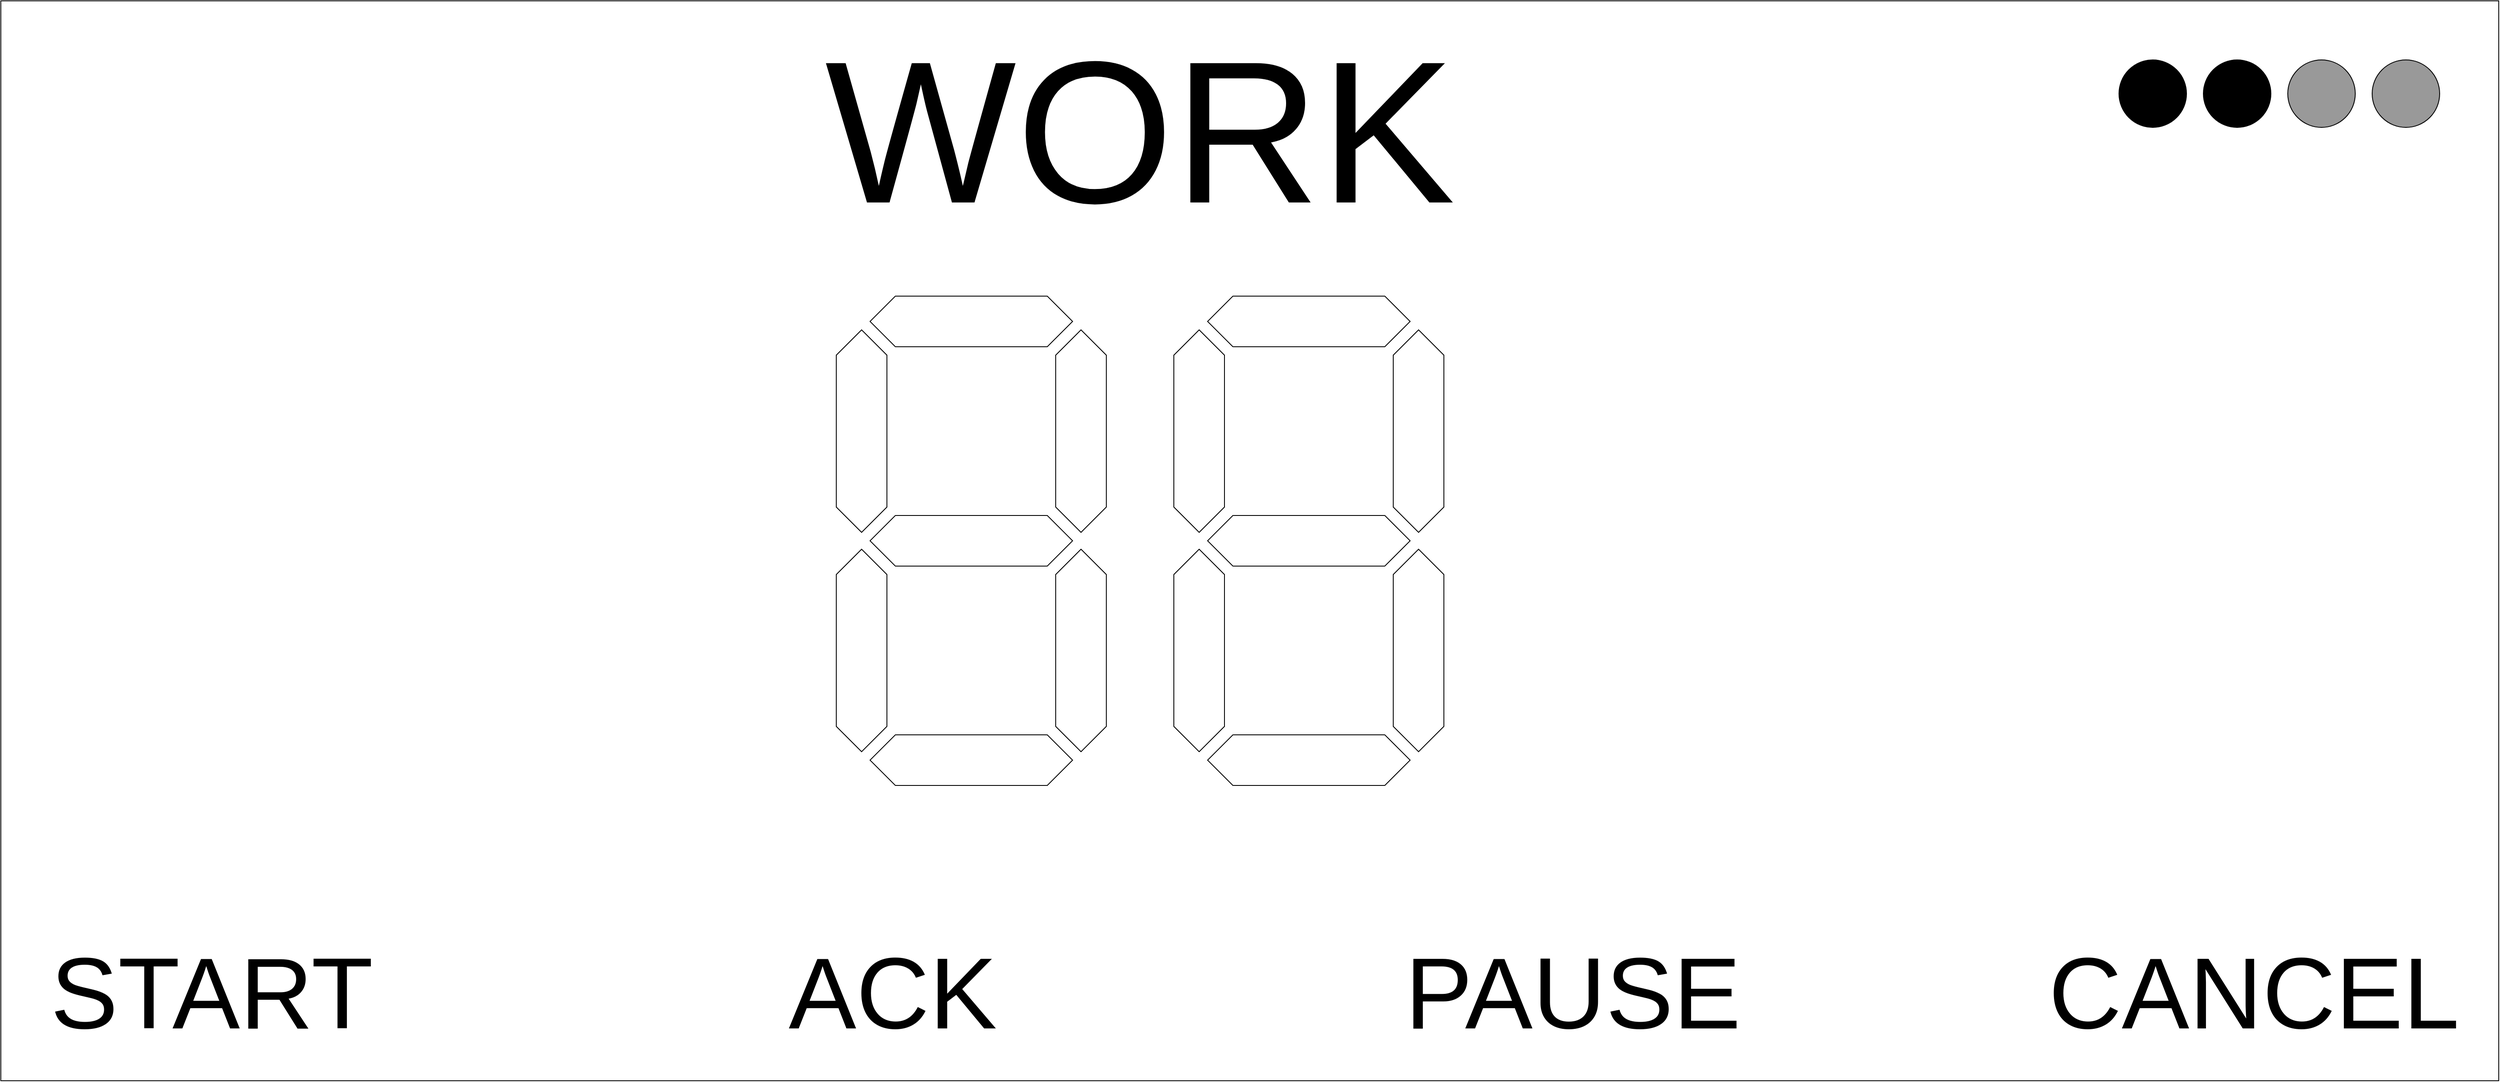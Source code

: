 <mxfile version="24.2.5" type="device">
  <diagram name="Page-1" id="Rr0b0561e7J5V_D_H-EX">
    <mxGraphModel dx="4504" dy="1788" grid="1" gridSize="10" guides="1" tooltips="1" connect="1" arrows="1" fold="1" page="1" pageScale="1" pageWidth="900" pageHeight="1600" math="0" shadow="0">
      <root>
        <mxCell id="0" />
        <mxCell id="1" parent="0" />
        <mxCell id="UIhAQtfHHSag_4oxzFJu-24" value="" style="rounded=0;whiteSpace=wrap;html=1;movable=0;resizable=0;rotatable=0;deletable=0;editable=0;locked=1;connectable=0;" vertex="1" parent="1">
          <mxGeometry width="2960" height="1280" as="geometry" />
        </mxCell>
        <mxCell id="UIhAQtfHHSag_4oxzFJu-25" value="" style="group" vertex="1" connectable="0" parent="1">
          <mxGeometry x="990" y="350" width="720" height="580" as="geometry" />
        </mxCell>
        <mxCell id="UIhAQtfHHSag_4oxzFJu-15" value="" style="group" vertex="1" connectable="0" parent="UIhAQtfHHSag_4oxzFJu-25">
          <mxGeometry width="320" height="580" as="geometry" />
        </mxCell>
        <mxCell id="71mly1k___0oOy5yhtRl-1" value="" style="shape=hexagon;perimeter=hexagonPerimeter2;whiteSpace=wrap;html=1;fixedSize=1;size=30;" parent="UIhAQtfHHSag_4oxzFJu-15" vertex="1">
          <mxGeometry x="40.0" width="240" height="60" as="geometry" />
        </mxCell>
        <mxCell id="UIhAQtfHHSag_4oxzFJu-9" value="" style="shape=hexagon;perimeter=hexagonPerimeter2;whiteSpace=wrap;html=1;fixedSize=1;size=30;rotation=-90;" vertex="1" parent="UIhAQtfHHSag_4oxzFJu-15">
          <mxGeometry x="-90" y="130" width="240" height="60" as="geometry" />
        </mxCell>
        <mxCell id="UIhAQtfHHSag_4oxzFJu-10" value="" style="shape=hexagon;perimeter=hexagonPerimeter2;whiteSpace=wrap;html=1;fixedSize=1;size=30;rotation=-90;" vertex="1" parent="UIhAQtfHHSag_4oxzFJu-15">
          <mxGeometry x="170" y="130" width="240" height="60" as="geometry" />
        </mxCell>
        <mxCell id="UIhAQtfHHSag_4oxzFJu-11" value="" style="shape=hexagon;perimeter=hexagonPerimeter2;whiteSpace=wrap;html=1;fixedSize=1;size=30;rotation=-90;" vertex="1" parent="UIhAQtfHHSag_4oxzFJu-15">
          <mxGeometry x="-90" y="390" width="240" height="60" as="geometry" />
        </mxCell>
        <mxCell id="UIhAQtfHHSag_4oxzFJu-12" value="" style="shape=hexagon;perimeter=hexagonPerimeter2;whiteSpace=wrap;html=1;fixedSize=1;size=30;rotation=-90;" vertex="1" parent="UIhAQtfHHSag_4oxzFJu-15">
          <mxGeometry x="170" y="390" width="240" height="60" as="geometry" />
        </mxCell>
        <mxCell id="UIhAQtfHHSag_4oxzFJu-13" value="" style="shape=hexagon;perimeter=hexagonPerimeter2;whiteSpace=wrap;html=1;fixedSize=1;size=30;" vertex="1" parent="UIhAQtfHHSag_4oxzFJu-15">
          <mxGeometry x="40.0" y="260" width="240" height="60" as="geometry" />
        </mxCell>
        <mxCell id="UIhAQtfHHSag_4oxzFJu-14" value="" style="shape=hexagon;perimeter=hexagonPerimeter2;whiteSpace=wrap;html=1;fixedSize=1;size=30;" vertex="1" parent="UIhAQtfHHSag_4oxzFJu-15">
          <mxGeometry x="40.0" y="520" width="240" height="60" as="geometry" />
        </mxCell>
        <mxCell id="UIhAQtfHHSag_4oxzFJu-16" value="" style="group" vertex="1" connectable="0" parent="UIhAQtfHHSag_4oxzFJu-25">
          <mxGeometry x="400" width="320" height="580" as="geometry" />
        </mxCell>
        <mxCell id="UIhAQtfHHSag_4oxzFJu-17" value="" style="shape=hexagon;perimeter=hexagonPerimeter2;whiteSpace=wrap;html=1;fixedSize=1;size=30;" vertex="1" parent="UIhAQtfHHSag_4oxzFJu-16">
          <mxGeometry x="40.0" width="240" height="60" as="geometry" />
        </mxCell>
        <mxCell id="UIhAQtfHHSag_4oxzFJu-18" value="" style="shape=hexagon;perimeter=hexagonPerimeter2;whiteSpace=wrap;html=1;fixedSize=1;size=30;rotation=-90;" vertex="1" parent="UIhAQtfHHSag_4oxzFJu-16">
          <mxGeometry x="-90" y="130" width="240" height="60" as="geometry" />
        </mxCell>
        <mxCell id="UIhAQtfHHSag_4oxzFJu-19" value="" style="shape=hexagon;perimeter=hexagonPerimeter2;whiteSpace=wrap;html=1;fixedSize=1;size=30;rotation=-90;" vertex="1" parent="UIhAQtfHHSag_4oxzFJu-16">
          <mxGeometry x="170" y="130" width="240" height="60" as="geometry" />
        </mxCell>
        <mxCell id="UIhAQtfHHSag_4oxzFJu-20" value="" style="shape=hexagon;perimeter=hexagonPerimeter2;whiteSpace=wrap;html=1;fixedSize=1;size=30;rotation=-90;" vertex="1" parent="UIhAQtfHHSag_4oxzFJu-16">
          <mxGeometry x="-90" y="390" width="240" height="60" as="geometry" />
        </mxCell>
        <mxCell id="UIhAQtfHHSag_4oxzFJu-21" value="" style="shape=hexagon;perimeter=hexagonPerimeter2;whiteSpace=wrap;html=1;fixedSize=1;size=30;rotation=-90;" vertex="1" parent="UIhAQtfHHSag_4oxzFJu-16">
          <mxGeometry x="170" y="390" width="240" height="60" as="geometry" />
        </mxCell>
        <mxCell id="UIhAQtfHHSag_4oxzFJu-22" value="" style="shape=hexagon;perimeter=hexagonPerimeter2;whiteSpace=wrap;html=1;fixedSize=1;size=30;" vertex="1" parent="UIhAQtfHHSag_4oxzFJu-16">
          <mxGeometry x="40.0" y="260" width="240" height="60" as="geometry" />
        </mxCell>
        <mxCell id="UIhAQtfHHSag_4oxzFJu-23" value="" style="shape=hexagon;perimeter=hexagonPerimeter2;whiteSpace=wrap;html=1;fixedSize=1;size=30;" vertex="1" parent="UIhAQtfHHSag_4oxzFJu-16">
          <mxGeometry x="40.0" y="520" width="240" height="60" as="geometry" />
        </mxCell>
        <mxCell id="UIhAQtfHHSag_4oxzFJu-26" value="" style="ellipse;whiteSpace=wrap;html=1;fillColor=#999999;" vertex="1" parent="1">
          <mxGeometry x="2810" y="70" width="80" height="80" as="geometry" />
        </mxCell>
        <mxCell id="UIhAQtfHHSag_4oxzFJu-27" value="" style="ellipse;whiteSpace=wrap;html=1;fillColor=#999999;" vertex="1" parent="1">
          <mxGeometry x="2710" y="70" width="80" height="80" as="geometry" />
        </mxCell>
        <mxCell id="UIhAQtfHHSag_4oxzFJu-28" value="" style="ellipse;whiteSpace=wrap;html=1;fillColor=#000000;" vertex="1" parent="1">
          <mxGeometry x="2610" y="70" width="80" height="80" as="geometry" />
        </mxCell>
        <mxCell id="UIhAQtfHHSag_4oxzFJu-29" value="" style="ellipse;whiteSpace=wrap;html=1;fillColor=#000000;" vertex="1" parent="1">
          <mxGeometry x="2510" y="70" width="80" height="80" as="geometry" />
        </mxCell>
        <mxCell id="UIhAQtfHHSag_4oxzFJu-31" value="START" style="text;html=1;align=center;verticalAlign=middle;whiteSpace=wrap;rounded=0;fontSize=120;" vertex="1" parent="1">
          <mxGeometry x="50" y="1120" width="400" height="110" as="geometry" />
        </mxCell>
        <mxCell id="UIhAQtfHHSag_4oxzFJu-33" value="ACK" style="text;html=1;align=center;verticalAlign=middle;whiteSpace=wrap;rounded=0;fontSize=120;" vertex="1" parent="1">
          <mxGeometry x="857" y="1120" width="400" height="110" as="geometry" />
        </mxCell>
        <mxCell id="UIhAQtfHHSag_4oxzFJu-34" value="PAUSE" style="text;html=1;align=center;verticalAlign=middle;whiteSpace=wrap;rounded=0;fontSize=120;" vertex="1" parent="1">
          <mxGeometry x="1663" y="1120" width="400" height="110" as="geometry" />
        </mxCell>
        <mxCell id="UIhAQtfHHSag_4oxzFJu-35" value="CANCEL" style="text;html=1;align=center;verticalAlign=middle;whiteSpace=wrap;rounded=0;fontSize=120;" vertex="1" parent="1">
          <mxGeometry x="2470" y="1120" width="400" height="110" as="geometry" />
        </mxCell>
        <mxCell id="UIhAQtfHHSag_4oxzFJu-36" value="&lt;font style=&quot;font-size: 240px;&quot;&gt;WORK&lt;/font&gt;" style="text;html=1;align=center;verticalAlign=middle;whiteSpace=wrap;rounded=0;fontSize=120;" vertex="1" parent="1">
          <mxGeometry x="940" y="20" width="820" height="270" as="geometry" />
        </mxCell>
      </root>
    </mxGraphModel>
  </diagram>
</mxfile>
